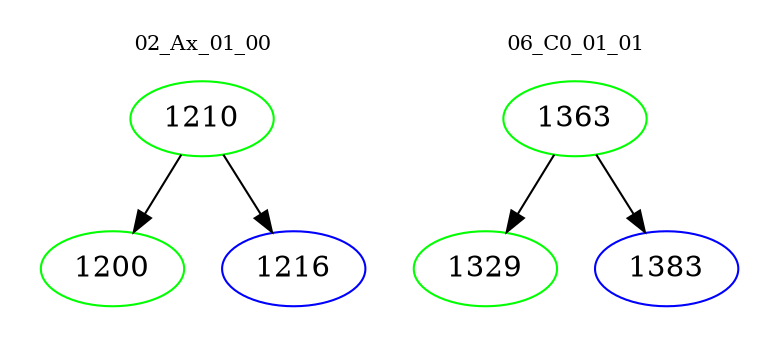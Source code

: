 digraph{
subgraph cluster_0 {
color = white
label = "02_Ax_01_00";
fontsize=10;
T0_1210 [label="1210", color="green"]
T0_1210 -> T0_1200 [color="black"]
T0_1200 [label="1200", color="green"]
T0_1210 -> T0_1216 [color="black"]
T0_1216 [label="1216", color="blue"]
}
subgraph cluster_1 {
color = white
label = "06_C0_01_01";
fontsize=10;
T1_1363 [label="1363", color="green"]
T1_1363 -> T1_1329 [color="black"]
T1_1329 [label="1329", color="green"]
T1_1363 -> T1_1383 [color="black"]
T1_1383 [label="1383", color="blue"]
}
}
